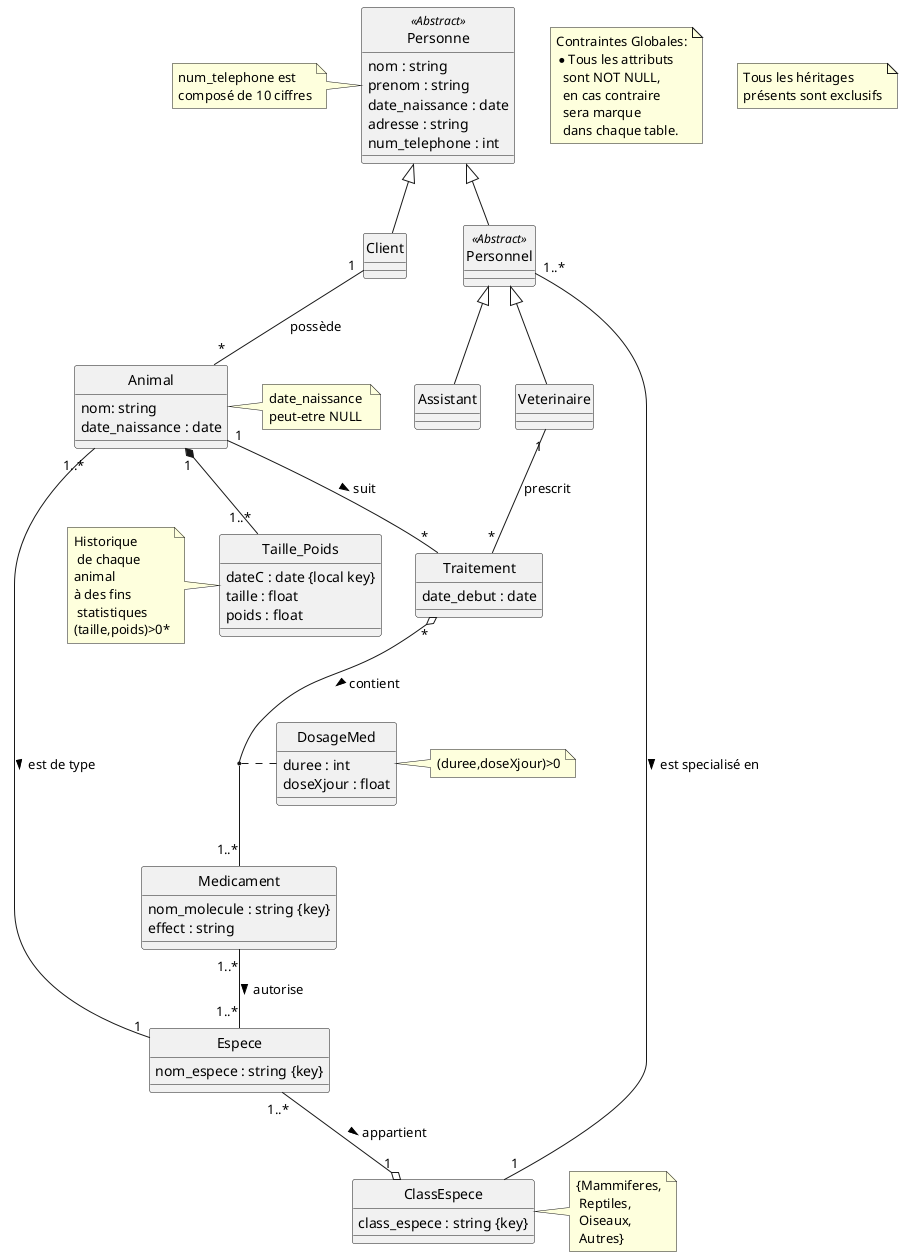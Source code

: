 @startuml

hide circle

note as Contraintes
    Contraintes Globales:
    *Tous les attributs
      sont NOT NULL,
      en cas contraire
      sera marque
      dans chaque table.
end note

note as N1
     Tous les héritages
     présents sont exclusifs
end note

class Personne <<Abstract>>{
  nom : string
  prenom : string
  date_naissance : date
  adresse : string
  num_telephone : int
}
note left:num_telephone est\ncomposé de 10 ciffres

class Client{

}

class Personnel <<Abstract>>{
}


class Assistant{
}

class Veterinaire{
}


class ClassEspece{
  class_espece : string {key}
}
note right: {Mammiferes,\n Reptiles,\n Oiseaux,\n Autres}



class Espece{
  nom_espece : string {key}
}

class Animal{
  nom: string
  date_naissance : date
}
note right: date_naissance \npeut-etre NULL

class Traitement{
  date_debut : date
}

class Medicament{
  nom_molecule : string {key}
  effect : string
}

class Taille_Poids{
  dateC : date {local key}
  taille : float
  poids : float
}
note left: Historique\n de chaque \nanimal\nà des fins\n statistiques\n(taille,poids)>0*

class DosageMed {
	duree : int
	doseXjour : float
}
note right:(duree,doseXjour)>0



Personne<|--Client
Personne<|--Personnel


Personnel<|--Assistant
Personnel<|--Veterinaire

Espece "1..*" --o "1" ClassEspece : appartient >

Animal "1..*" -- "1" Espece : est de type >

Animal "1" -- "*" Traitement : suit >

Veterinaire "1" -- "*" Traitement : prescrit

Personnel "1..*" - "1" ClassEspece : est specialisé en >

Traitement "*" o-- "1..*" Medicament : contient >

Client "1" -- "*" Animal : possède

Medicament "1..*" -- "1..*" Espece: autorise >

Animal "1" *-- "1..*" Taille_Poids

(Traitement, Medicament) .. DosageMed



@enduml


